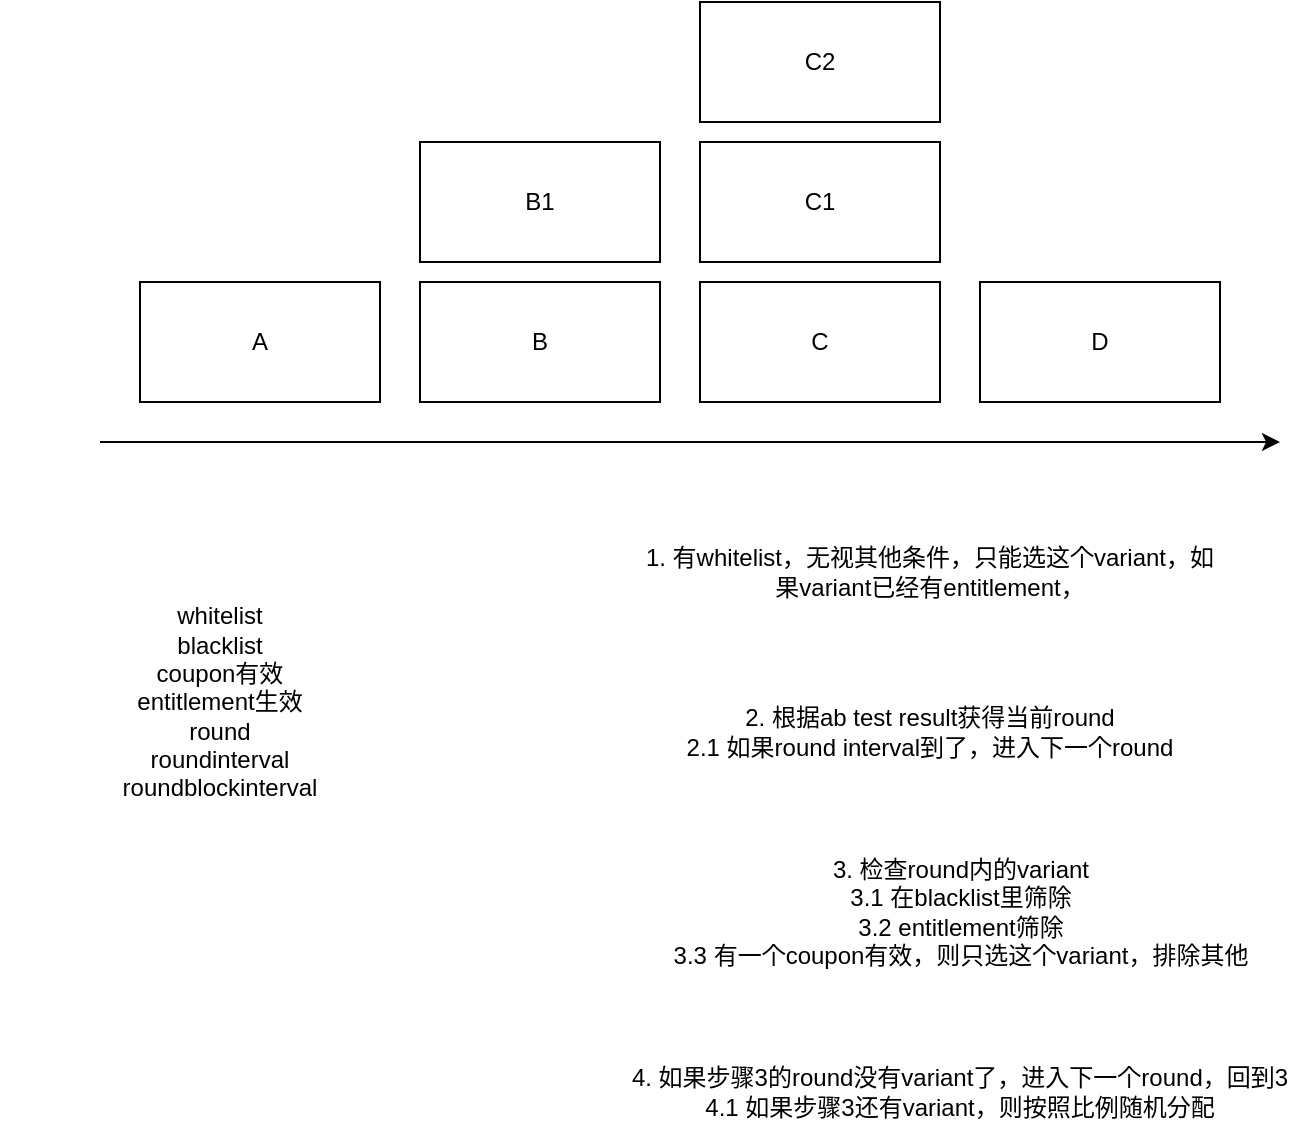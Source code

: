 <mxfile version="21.6.9" type="github">
  <diagram name="Page-1" id="8MWwS3MdzaC4GidmPY1Y">
    <mxGraphModel dx="1550" dy="869" grid="1" gridSize="10" guides="1" tooltips="1" connect="1" arrows="1" fold="1" page="1" pageScale="1" pageWidth="850" pageHeight="1100" math="0" shadow="0">
      <root>
        <mxCell id="0" />
        <mxCell id="1" parent="0" />
        <mxCell id="jHkAUHoY4Put91m9tlZh-1" value="" style="endArrow=classic;html=1;rounded=0;" edge="1" parent="1">
          <mxGeometry width="50" height="50" relative="1" as="geometry">
            <mxPoint x="40" y="420" as="sourcePoint" />
            <mxPoint x="630" y="420" as="targetPoint" />
          </mxGeometry>
        </mxCell>
        <mxCell id="jHkAUHoY4Put91m9tlZh-2" value="A" style="rounded=0;whiteSpace=wrap;html=1;" vertex="1" parent="1">
          <mxGeometry x="60" y="340" width="120" height="60" as="geometry" />
        </mxCell>
        <mxCell id="jHkAUHoY4Put91m9tlZh-3" value="B" style="rounded=0;whiteSpace=wrap;html=1;" vertex="1" parent="1">
          <mxGeometry x="200" y="340" width="120" height="60" as="geometry" />
        </mxCell>
        <mxCell id="jHkAUHoY4Put91m9tlZh-4" value="C" style="rounded=0;whiteSpace=wrap;html=1;" vertex="1" parent="1">
          <mxGeometry x="340" y="340" width="120" height="60" as="geometry" />
        </mxCell>
        <mxCell id="jHkAUHoY4Put91m9tlZh-5" value="D" style="rounded=0;whiteSpace=wrap;html=1;" vertex="1" parent="1">
          <mxGeometry x="480" y="340" width="120" height="60" as="geometry" />
        </mxCell>
        <mxCell id="jHkAUHoY4Put91m9tlZh-6" value="whitelist&lt;br&gt;blacklist&lt;br&gt;coupon有效&lt;br&gt;entitlement生效&lt;br&gt;round&lt;br&gt;roundinterval&lt;br&gt;roundblockinterval" style="text;html=1;strokeColor=none;fillColor=none;align=center;verticalAlign=middle;whiteSpace=wrap;rounded=0;" vertex="1" parent="1">
          <mxGeometry x="-10" y="485" width="220" height="130" as="geometry" />
        </mxCell>
        <mxCell id="jHkAUHoY4Put91m9tlZh-7" value="1. 有whitelist，无视其他条件，只能选这个variant，如果variant已经有entitlement，" style="text;html=1;strokeColor=none;fillColor=none;align=center;verticalAlign=middle;whiteSpace=wrap;rounded=0;" vertex="1" parent="1">
          <mxGeometry x="310" y="470" width="290" height="30" as="geometry" />
        </mxCell>
        <mxCell id="jHkAUHoY4Put91m9tlZh-8" value="2. 根据ab test result获得当前round&lt;br&gt;2.1 如果round interval到了，进入下一个round" style="text;html=1;strokeColor=none;fillColor=none;align=center;verticalAlign=middle;whiteSpace=wrap;rounded=0;" vertex="1" parent="1">
          <mxGeometry x="320" y="550" width="270" height="30" as="geometry" />
        </mxCell>
        <mxCell id="jHkAUHoY4Put91m9tlZh-9" value="3. 检查round内的variant&lt;br&gt;3.1 在blacklist里筛除&lt;br&gt;3.2 entitlement筛除&lt;br&gt;3.3 有一个coupon有效，则只选这个variant，排除其他" style="text;html=1;strokeColor=none;fillColor=none;align=center;verticalAlign=middle;whiteSpace=wrap;rounded=0;" vertex="1" parent="1">
          <mxGeometry x="302.5" y="600" width="335" height="110" as="geometry" />
        </mxCell>
        <mxCell id="jHkAUHoY4Put91m9tlZh-10" value="4. 如果步骤3的round没有variant了，进入下一个round，回到3&lt;br&gt;4.1 如果步骤3还有variant，则按照比例随机分配" style="text;html=1;strokeColor=none;fillColor=none;align=center;verticalAlign=middle;whiteSpace=wrap;rounded=0;" vertex="1" parent="1">
          <mxGeometry x="295" y="730" width="350" height="30" as="geometry" />
        </mxCell>
        <mxCell id="jHkAUHoY4Put91m9tlZh-12" value="B1" style="rounded=0;whiteSpace=wrap;html=1;" vertex="1" parent="1">
          <mxGeometry x="200" y="270" width="120" height="60" as="geometry" />
        </mxCell>
        <mxCell id="jHkAUHoY4Put91m9tlZh-13" value="C1" style="rounded=0;whiteSpace=wrap;html=1;" vertex="1" parent="1">
          <mxGeometry x="340" y="270" width="120" height="60" as="geometry" />
        </mxCell>
        <mxCell id="jHkAUHoY4Put91m9tlZh-16" value="C2" style="rounded=0;whiteSpace=wrap;html=1;" vertex="1" parent="1">
          <mxGeometry x="340" y="200" width="120" height="60" as="geometry" />
        </mxCell>
      </root>
    </mxGraphModel>
  </diagram>
</mxfile>
